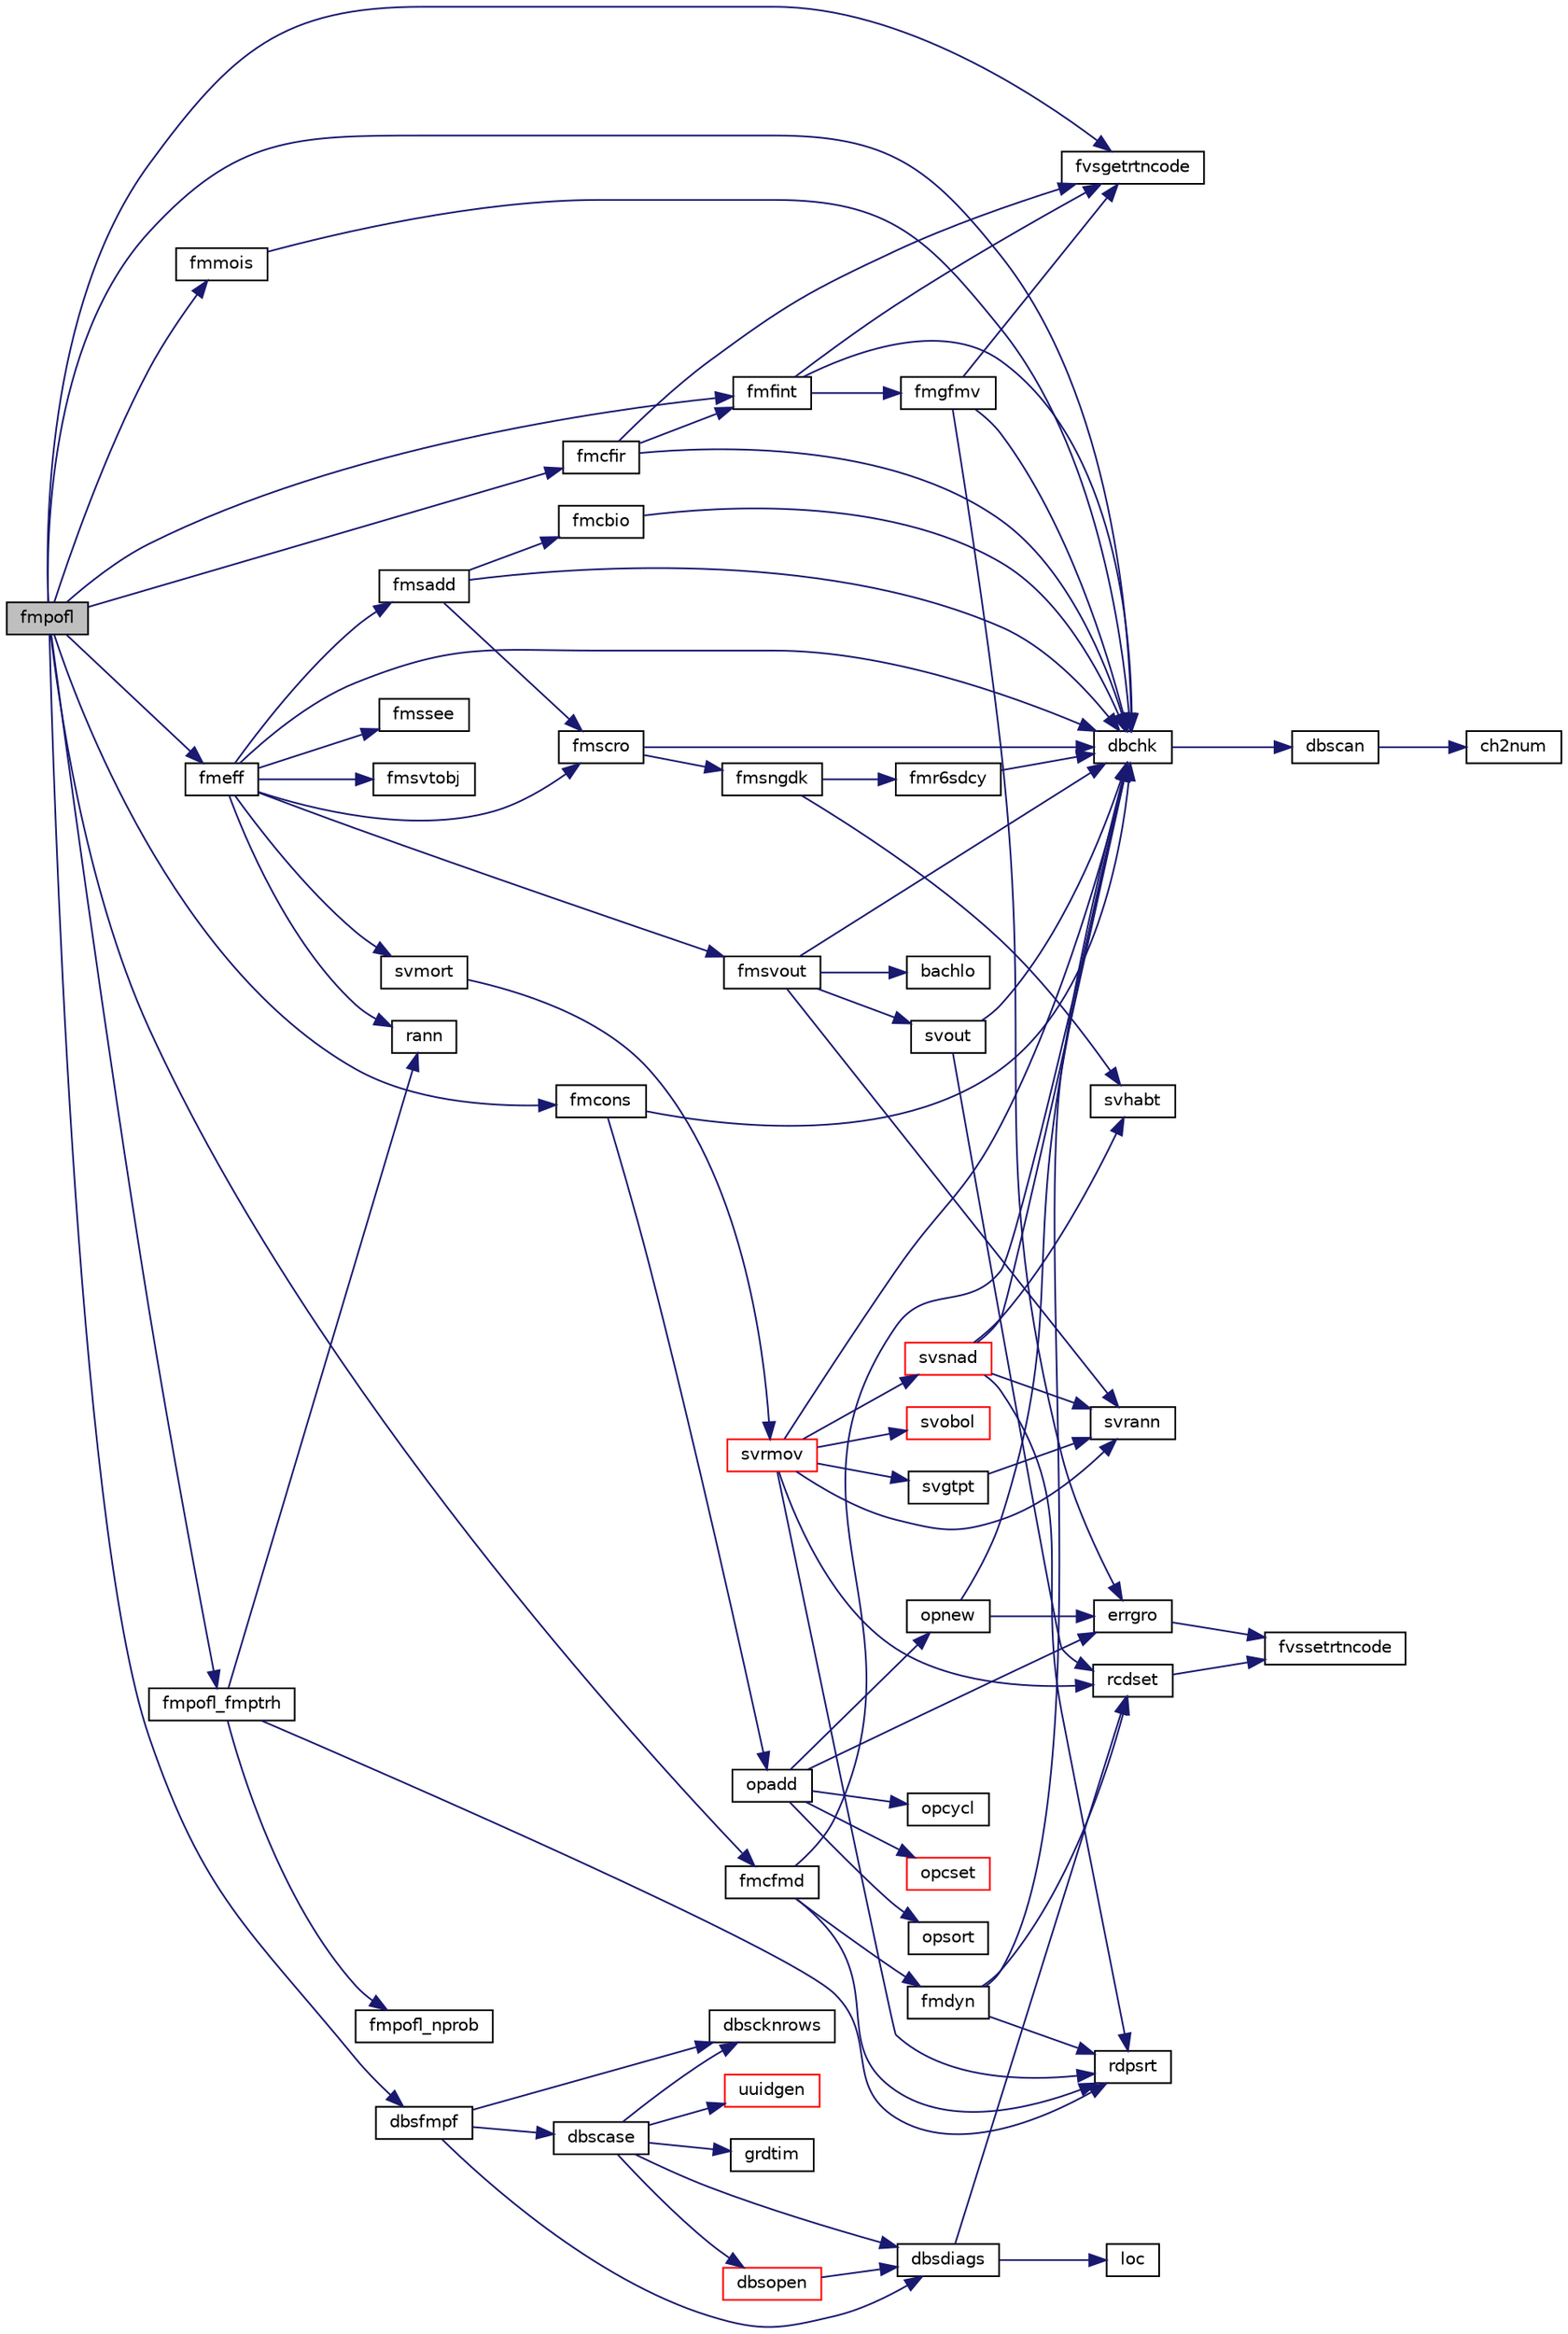 digraph "fmpofl"
{
  edge [fontname="Helvetica",fontsize="10",labelfontname="Helvetica",labelfontsize="10"];
  node [fontname="Helvetica",fontsize="10",shape=record];
  rankdir="LR";
  Node1 [label="fmpofl",height=0.2,width=0.4,color="black", fillcolor="grey75", style="filled", fontcolor="black"];
  Node1 -> Node2 [color="midnightblue",fontsize="10",style="solid",fontname="Helvetica"];
  Node2 [label="dbchk",height=0.2,width=0.4,color="black", fillcolor="white", style="filled",URL="$dbchk_8f.html#a50e82b8d87ebaeb63d8e1abab05bc20b"];
  Node2 -> Node3 [color="midnightblue",fontsize="10",style="solid",fontname="Helvetica"];
  Node3 [label="dbscan",height=0.2,width=0.4,color="black", fillcolor="white", style="filled",URL="$dbscan_8f.html#a18f1eb65a1dbf6141e44b1ac4a10757e"];
  Node3 -> Node4 [color="midnightblue",fontsize="10",style="solid",fontname="Helvetica"];
  Node4 [label="ch2num",height=0.2,width=0.4,color="black", fillcolor="white", style="filled",URL="$ch2num_8f.html#acc5a9987290b4e6c8cfe65bd2cd93540"];
  Node1 -> Node5 [color="midnightblue",fontsize="10",style="solid",fontname="Helvetica"];
  Node5 [label="fmmois",height=0.2,width=0.4,color="black", fillcolor="white", style="filled",URL="$fmmois_8f.html#a70a15415872684b71cac8ce0ae6ae125"];
  Node5 -> Node2 [color="midnightblue",fontsize="10",style="solid",fontname="Helvetica"];
  Node1 -> Node6 [color="midnightblue",fontsize="10",style="solid",fontname="Helvetica"];
  Node6 [label="fmcfmd",height=0.2,width=0.4,color="black", fillcolor="white", style="filled",URL="$fmcfmd_8f.html#ac4c66223d8d94d2b16230f8fd2df4cc7"];
  Node6 -> Node2 [color="midnightblue",fontsize="10",style="solid",fontname="Helvetica"];
  Node6 -> Node7 [color="midnightblue",fontsize="10",style="solid",fontname="Helvetica"];
  Node7 [label="rdpsrt",height=0.2,width=0.4,color="black", fillcolor="white", style="filled",URL="$rdpsrt_8f.html#a0f0c79b72af19ed56f74ee89ecae6877"];
  Node6 -> Node8 [color="midnightblue",fontsize="10",style="solid",fontname="Helvetica"];
  Node8 [label="fmdyn",height=0.2,width=0.4,color="black", fillcolor="white", style="filled",URL="$fmdyn_8f.html#a03a0dfbdc756c53fdc05d0e4c799a8c8"];
  Node8 -> Node2 [color="midnightblue",fontsize="10",style="solid",fontname="Helvetica"];
  Node8 -> Node7 [color="midnightblue",fontsize="10",style="solid",fontname="Helvetica"];
  Node8 -> Node9 [color="midnightblue",fontsize="10",style="solid",fontname="Helvetica"];
  Node9 [label="rcdset",height=0.2,width=0.4,color="black", fillcolor="white", style="filled",URL="$rcdset_8f.html#a1dba8a40ee085d920a3ebb27fcd34a59"];
  Node9 -> Node10 [color="midnightblue",fontsize="10",style="solid",fontname="Helvetica"];
  Node10 [label="fvssetrtncode",height=0.2,width=0.4,color="black", fillcolor="white", style="filled",URL="$cmdline_8f.html#a079170808ee3336a99645e9e57dfe5a9"];
  Node1 -> Node11 [color="midnightblue",fontsize="10",style="solid",fontname="Helvetica"];
  Node11 [label="fmfint",height=0.2,width=0.4,color="black", fillcolor="white", style="filled",URL="$fmfint_8f.html#a1bab82218c888feb18a43293e9225038"];
  Node11 -> Node2 [color="midnightblue",fontsize="10",style="solid",fontname="Helvetica"];
  Node11 -> Node12 [color="midnightblue",fontsize="10",style="solid",fontname="Helvetica"];
  Node12 [label="fmgfmv",height=0.2,width=0.4,color="black", fillcolor="white", style="filled",URL="$fmgfmv_8f.html#ac3681426b4f77deac166bdd823fdfb23"];
  Node12 -> Node2 [color="midnightblue",fontsize="10",style="solid",fontname="Helvetica"];
  Node12 -> Node13 [color="midnightblue",fontsize="10",style="solid",fontname="Helvetica"];
  Node13 [label="errgro",height=0.2,width=0.4,color="black", fillcolor="white", style="filled",URL="$errgro_8f.html#a638bc8982f252f2894cb512c31d9890a"];
  Node13 -> Node10 [color="midnightblue",fontsize="10",style="solid",fontname="Helvetica"];
  Node12 -> Node14 [color="midnightblue",fontsize="10",style="solid",fontname="Helvetica"];
  Node14 [label="fvsgetrtncode",height=0.2,width=0.4,color="black", fillcolor="white", style="filled",URL="$cmdline_8f.html#a0772cb6ab1daa15981fb8fcb46971c27"];
  Node11 -> Node14 [color="midnightblue",fontsize="10",style="solid",fontname="Helvetica"];
  Node1 -> Node14 [color="midnightblue",fontsize="10",style="solid",fontname="Helvetica"];
  Node1 -> Node15 [color="midnightblue",fontsize="10",style="solid",fontname="Helvetica"];
  Node15 [label="fmcfir",height=0.2,width=0.4,color="black", fillcolor="white", style="filled",URL="$fmcfir_8f.html#af33373407c7cf85c3feee32908cf836e"];
  Node15 -> Node2 [color="midnightblue",fontsize="10",style="solid",fontname="Helvetica"];
  Node15 -> Node11 [color="midnightblue",fontsize="10",style="solid",fontname="Helvetica"];
  Node15 -> Node14 [color="midnightblue",fontsize="10",style="solid",fontname="Helvetica"];
  Node1 -> Node16 [color="midnightblue",fontsize="10",style="solid",fontname="Helvetica"];
  Node16 [label="fmeff",height=0.2,width=0.4,color="black", fillcolor="white", style="filled",URL="$fmeff_8f.html#a028598b1fd7c05cc12ce035b1497a613"];
  Node16 -> Node2 [color="midnightblue",fontsize="10",style="solid",fontname="Helvetica"];
  Node16 -> Node17 [color="midnightblue",fontsize="10",style="solid",fontname="Helvetica"];
  Node17 [label="rann",height=0.2,width=0.4,color="black", fillcolor="white", style="filled",URL="$rann_8f.html#adcf580f559b80223c24308901aeda3c0"];
  Node16 -> Node18 [color="midnightblue",fontsize="10",style="solid",fontname="Helvetica"];
  Node18 [label="fmscro",height=0.2,width=0.4,color="black", fillcolor="white", style="filled",URL="$fmscro_8f.html#ae84b5894749bdd8bdf55e3d18265708a"];
  Node18 -> Node2 [color="midnightblue",fontsize="10",style="solid",fontname="Helvetica"];
  Node18 -> Node19 [color="midnightblue",fontsize="10",style="solid",fontname="Helvetica"];
  Node19 [label="fmsngdk",height=0.2,width=0.4,color="black", fillcolor="white", style="filled",URL="$fmsngdk_8f.html#a8458559bf9d983e9a1b59506f1a34dcc"];
  Node19 -> Node20 [color="midnightblue",fontsize="10",style="solid",fontname="Helvetica"];
  Node20 [label="svhabt",height=0.2,width=0.4,color="black", fillcolor="white", style="filled",URL="$svhabt_8f.html#a19ff469dd7fab6f8f8f14c5e289d3481"];
  Node19 -> Node21 [color="midnightblue",fontsize="10",style="solid",fontname="Helvetica"];
  Node21 [label="fmr6sdcy",height=0.2,width=0.4,color="black", fillcolor="white", style="filled",URL="$fmr6sdcy_8f.html#ab1e8e795c53f4663eecbc65bc1a54262"];
  Node21 -> Node2 [color="midnightblue",fontsize="10",style="solid",fontname="Helvetica"];
  Node16 -> Node22 [color="midnightblue",fontsize="10",style="solid",fontname="Helvetica"];
  Node22 [label="fmssee",height=0.2,width=0.4,color="black", fillcolor="white", style="filled",URL="$fmssee_8f.html#ab0b3b363097a6c4fa4b6ad46333d37b0"];
  Node16 -> Node23 [color="midnightblue",fontsize="10",style="solid",fontname="Helvetica"];
  Node23 [label="fmsvtobj",height=0.2,width=0.4,color="black", fillcolor="white", style="filled",URL="$fmsvtobj_8f.html#a38061121c1f1190bf61c615438f943c8"];
  Node16 -> Node24 [color="midnightblue",fontsize="10",style="solid",fontname="Helvetica"];
  Node24 [label="svmort",height=0.2,width=0.4,color="black", fillcolor="white", style="filled",URL="$svmort_8f.html#a13e0d2bf6b71ffabf2addc8d206396d9"];
  Node24 -> Node25 [color="midnightblue",fontsize="10",style="solid",fontname="Helvetica"];
  Node25 [label="svrmov",height=0.2,width=0.4,color="red", fillcolor="white", style="filled",URL="$svrmov_8f.html#a6f41619669868af921531be2d219a592"];
  Node25 -> Node2 [color="midnightblue",fontsize="10",style="solid",fontname="Helvetica"];
  Node25 -> Node7 [color="midnightblue",fontsize="10",style="solid",fontname="Helvetica"];
  Node25 -> Node26 [color="midnightblue",fontsize="10",style="solid",fontname="Helvetica"];
  Node26 [label="svrann",height=0.2,width=0.4,color="black", fillcolor="white", style="filled",URL="$svrann_8f.html#a84ea7405150c775413d950a418dcd559"];
  Node25 -> Node27 [color="midnightblue",fontsize="10",style="solid",fontname="Helvetica"];
  Node27 [label="svgtpt",height=0.2,width=0.4,color="black", fillcolor="white", style="filled",URL="$svgtpt_8f.html#a09787b523956a2164d51d8b5e9266976"];
  Node27 -> Node26 [color="midnightblue",fontsize="10",style="solid",fontname="Helvetica"];
  Node25 -> Node28 [color="midnightblue",fontsize="10",style="solid",fontname="Helvetica"];
  Node28 [label="svobol",height=0.2,width=0.4,color="red", fillcolor="white", style="filled",URL="$svobol_8f.html#a5ae44c1607ef6e70c269f0e0dfa0f835"];
  Node25 -> Node9 [color="midnightblue",fontsize="10",style="solid",fontname="Helvetica"];
  Node25 -> Node29 [color="midnightblue",fontsize="10",style="solid",fontname="Helvetica"];
  Node29 [label="svsnad",height=0.2,width=0.4,color="red", fillcolor="white", style="filled",URL="$svsnad_8f.html#abb285181a076540265033674415ec506"];
  Node29 -> Node2 [color="midnightblue",fontsize="10",style="solid",fontname="Helvetica"];
  Node29 -> Node26 [color="midnightblue",fontsize="10",style="solid",fontname="Helvetica"];
  Node29 -> Node20 [color="midnightblue",fontsize="10",style="solid",fontname="Helvetica"];
  Node29 -> Node7 [color="midnightblue",fontsize="10",style="solid",fontname="Helvetica"];
  Node16 -> Node30 [color="midnightblue",fontsize="10",style="solid",fontname="Helvetica"];
  Node30 [label="fmsvout",height=0.2,width=0.4,color="black", fillcolor="white", style="filled",URL="$fmsvout_8f.html#a9e121556fa0dbf6ae405719a9ab1f5b7"];
  Node30 -> Node26 [color="midnightblue",fontsize="10",style="solid",fontname="Helvetica"];
  Node30 -> Node31 [color="midnightblue",fontsize="10",style="solid",fontname="Helvetica"];
  Node31 [label="bachlo",height=0.2,width=0.4,color="black", fillcolor="white", style="filled",URL="$bachlo_8f.html#a28816ffe7750e47448f313cc9c06cae4"];
  Node30 -> Node2 [color="midnightblue",fontsize="10",style="solid",fontname="Helvetica"];
  Node30 -> Node32 [color="midnightblue",fontsize="10",style="solid",fontname="Helvetica"];
  Node32 [label="svout",height=0.2,width=0.4,color="black", fillcolor="white", style="filled",URL="$svout_8f.html#a8c5f64a04396e1839a97dd3c049fceb3"];
  Node32 -> Node2 [color="midnightblue",fontsize="10",style="solid",fontname="Helvetica"];
  Node32 -> Node9 [color="midnightblue",fontsize="10",style="solid",fontname="Helvetica"];
  Node16 -> Node33 [color="midnightblue",fontsize="10",style="solid",fontname="Helvetica"];
  Node33 [label="fmsadd",height=0.2,width=0.4,color="black", fillcolor="white", style="filled",URL="$fmsadd_8f.html#a37af25b320195128a545b249dda1a0ae"];
  Node33 -> Node2 [color="midnightblue",fontsize="10",style="solid",fontname="Helvetica"];
  Node33 -> Node18 [color="midnightblue",fontsize="10",style="solid",fontname="Helvetica"];
  Node33 -> Node34 [color="midnightblue",fontsize="10",style="solid",fontname="Helvetica"];
  Node34 [label="fmcbio",height=0.2,width=0.4,color="black", fillcolor="white", style="filled",URL="$fmcbio_8f.html#a8d81c96a9c5028213f2eae1becbdefc5"];
  Node34 -> Node2 [color="midnightblue",fontsize="10",style="solid",fontname="Helvetica"];
  Node1 -> Node35 [color="midnightblue",fontsize="10",style="solid",fontname="Helvetica"];
  Node35 [label="fmcons",height=0.2,width=0.4,color="black", fillcolor="white", style="filled",URL="$fmcons_8f.html#a2c925b5af3f61f3b1732d10b64630c32"];
  Node35 -> Node2 [color="midnightblue",fontsize="10",style="solid",fontname="Helvetica"];
  Node35 -> Node36 [color="midnightblue",fontsize="10",style="solid",fontname="Helvetica"];
  Node36 [label="opadd",height=0.2,width=0.4,color="black", fillcolor="white", style="filled",URL="$opadd_8f.html#a818a612760f71f92e46fc78135a49daf"];
  Node36 -> Node37 [color="midnightblue",fontsize="10",style="solid",fontname="Helvetica"];
  Node37 [label="opnew",height=0.2,width=0.4,color="black", fillcolor="white", style="filled",URL="$opnew_8f.html#a279e50f0eb11d39630ea1c07984823c6"];
  Node37 -> Node2 [color="midnightblue",fontsize="10",style="solid",fontname="Helvetica"];
  Node37 -> Node13 [color="midnightblue",fontsize="10",style="solid",fontname="Helvetica"];
  Node36 -> Node13 [color="midnightblue",fontsize="10",style="solid",fontname="Helvetica"];
  Node36 -> Node38 [color="midnightblue",fontsize="10",style="solid",fontname="Helvetica"];
  Node38 [label="opsort",height=0.2,width=0.4,color="black", fillcolor="white", style="filled",URL="$opsort_8f.html#a6681e6cd0f66844e47a1ea085ef16452"];
  Node36 -> Node39 [color="midnightblue",fontsize="10",style="solid",fontname="Helvetica"];
  Node39 [label="opcycl",height=0.2,width=0.4,color="black", fillcolor="white", style="filled",URL="$opcycl_8f.html#a16a500b612882c83d9570f3dd7bd8eae"];
  Node36 -> Node40 [color="midnightblue",fontsize="10",style="solid",fontname="Helvetica"];
  Node40 [label="opcset",height=0.2,width=0.4,color="red", fillcolor="white", style="filled",URL="$opcset_8f.html#adf8866710db6dbf26e1a8cd03d5399b8"];
  Node1 -> Node41 [color="midnightblue",fontsize="10",style="solid",fontname="Helvetica"];
  Node41 [label="fmpofl_fmptrh",height=0.2,width=0.4,color="black", fillcolor="white", style="filled",URL="$fmpofl_8f.html#a070d7ab52f14fde743e03225ce3d25f3"];
  Node41 -> Node17 [color="midnightblue",fontsize="10",style="solid",fontname="Helvetica"];
  Node41 -> Node7 [color="midnightblue",fontsize="10",style="solid",fontname="Helvetica"];
  Node41 -> Node42 [color="midnightblue",fontsize="10",style="solid",fontname="Helvetica"];
  Node42 [label="fmpofl_nprob",height=0.2,width=0.4,color="black", fillcolor="white", style="filled",URL="$fmpofl_8f.html#a98497eeef7b498ebe4dc330cbd410d57"];
  Node1 -> Node43 [color="midnightblue",fontsize="10",style="solid",fontname="Helvetica"];
  Node43 [label="dbsfmpf",height=0.2,width=0.4,color="black", fillcolor="white", style="filled",URL="$dbsfmpf_8f.html#a102fa1555e53d115a65664d1809995c2"];
  Node43 -> Node44 [color="midnightblue",fontsize="10",style="solid",fontname="Helvetica"];
  Node44 [label="dbscase",height=0.2,width=0.4,color="black", fillcolor="white", style="filled",URL="$dbscase_8f.html#a245165c65b7faa315380a4704d9a2acb"];
  Node44 -> Node45 [color="midnightblue",fontsize="10",style="solid",fontname="Helvetica"];
  Node45 [label="grdtim",height=0.2,width=0.4,color="black", fillcolor="white", style="filled",URL="$grdtim_8f.html#ad10217068165ab4b799e84db9a37e052"];
  Node44 -> Node46 [color="midnightblue",fontsize="10",style="solid",fontname="Helvetica"];
  Node46 [label="dbsopen",height=0.2,width=0.4,color="red", fillcolor="white", style="filled",URL="$dbsopen_8f.html#a3e8dabe730ff2a86c085489e3e88b637"];
  Node46 -> Node47 [color="midnightblue",fontsize="10",style="solid",fontname="Helvetica"];
  Node47 [label="dbsdiags",height=0.2,width=0.4,color="black", fillcolor="white", style="filled",URL="$dbsdiags_8f.html#a15a17a1fbf3da59a37155705f6dc1d98"];
  Node47 -> Node48 [color="midnightblue",fontsize="10",style="solid",fontname="Helvetica"];
  Node48 [label="loc",height=0.2,width=0.4,color="black", fillcolor="white", style="filled",URL="$bur__brn_8c.html#a3c8b7f0fcc184328ecbdff756e8bb21a"];
  Node47 -> Node9 [color="midnightblue",fontsize="10",style="solid",fontname="Helvetica"];
  Node44 -> Node47 [color="midnightblue",fontsize="10",style="solid",fontname="Helvetica"];
  Node44 -> Node49 [color="midnightblue",fontsize="10",style="solid",fontname="Helvetica"];
  Node49 [label="dbscknrows",height=0.2,width=0.4,color="black", fillcolor="white", style="filled",URL="$dbscknrows_8f.html#ac66e1b51447683e5f478285853226665"];
  Node44 -> Node50 [color="midnightblue",fontsize="10",style="solid",fontname="Helvetica"];
  Node50 [label="uuidgen",height=0.2,width=0.4,color="red", fillcolor="white", style="filled",URL="$uuidgen_8f.html#a46f32e368f6aef2de2f1d5f13b542ef5"];
  Node43 -> Node47 [color="midnightblue",fontsize="10",style="solid",fontname="Helvetica"];
  Node43 -> Node49 [color="midnightblue",fontsize="10",style="solid",fontname="Helvetica"];
}
